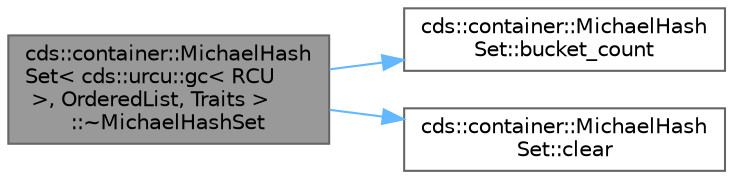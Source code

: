 digraph "cds::container::MichaelHashSet&lt; cds::urcu::gc&lt; RCU &gt;, OrderedList, Traits &gt;::~MichaelHashSet"
{
 // LATEX_PDF_SIZE
  bgcolor="transparent";
  edge [fontname=Helvetica,fontsize=10,labelfontname=Helvetica,labelfontsize=10];
  node [fontname=Helvetica,fontsize=10,shape=box,height=0.2,width=0.4];
  rankdir="LR";
  Node1 [id="Node000001",label="cds::container::MichaelHash\lSet\< cds::urcu::gc\< RCU\l \>, OrderedList, Traits \>\l::~MichaelHashSet",height=0.2,width=0.4,color="gray40", fillcolor="grey60", style="filled", fontcolor="black",tooltip="Clears hash set and destroys it"];
  Node1 -> Node2 [id="edge1_Node000001_Node000002",color="steelblue1",style="solid",tooltip=" "];
  Node2 [id="Node000002",label="cds::container::MichaelHash\lSet::bucket_count",height=0.2,width=0.4,color="grey40", fillcolor="white", style="filled",URL="$classcds_1_1container_1_1_michael_hash_set.html#a52f6d8571568f01ee52c4f8d7fd9d87e",tooltip="Returns the size of hash table"];
  Node1 -> Node3 [id="edge2_Node000001_Node000003",color="steelblue1",style="solid",tooltip=" "];
  Node3 [id="Node000003",label="cds::container::MichaelHash\lSet::clear",height=0.2,width=0.4,color="grey40", fillcolor="white", style="filled",URL="$classcds_1_1container_1_1_michael_hash_set.html#ae9a8753e613994f9cba2ae45a453e215",tooltip="Clears the set (non-atomic)"];
}
